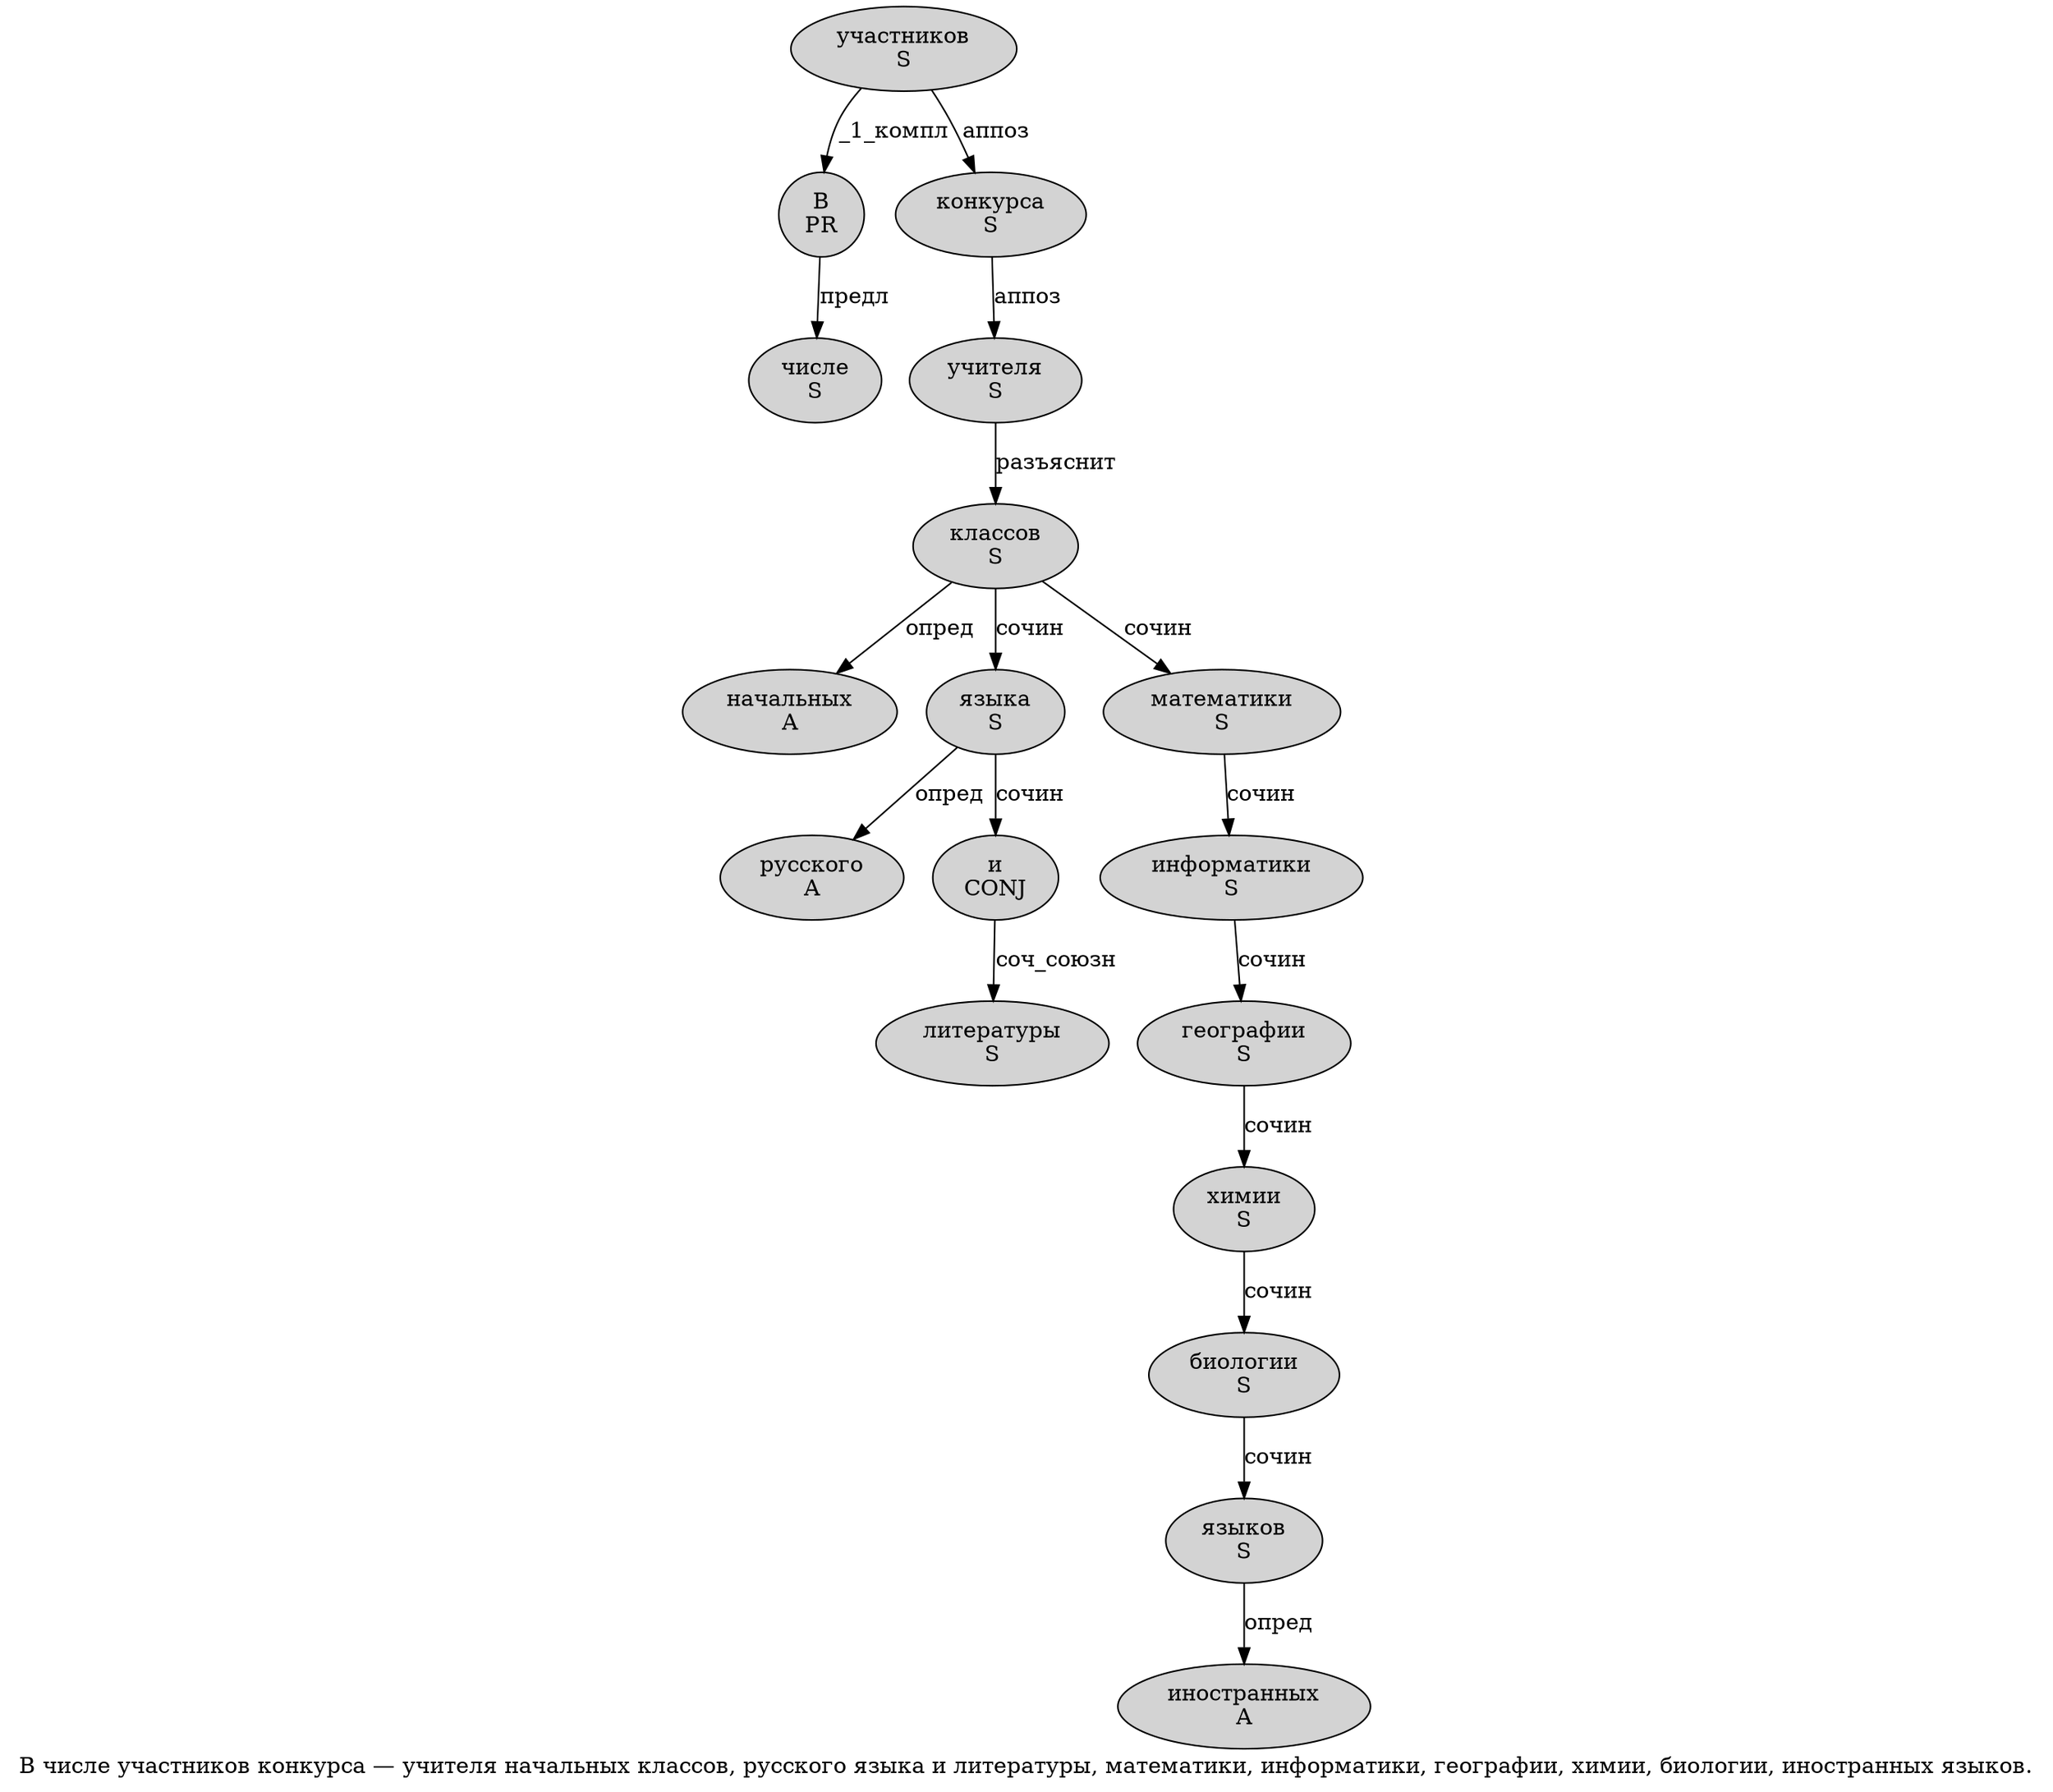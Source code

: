 digraph SENTENCE_906 {
	graph [label="В числе участников конкурса — учителя начальных классов, русского языка и литературы, математики, информатики, географии, химии, биологии, иностранных языков."]
	node [style=filled]
		0 [label="В
PR" color="" fillcolor=lightgray penwidth=1 shape=ellipse]
		1 [label="числе
S" color="" fillcolor=lightgray penwidth=1 shape=ellipse]
		2 [label="участников
S" color="" fillcolor=lightgray penwidth=1 shape=ellipse]
		3 [label="конкурса
S" color="" fillcolor=lightgray penwidth=1 shape=ellipse]
		5 [label="учителя
S" color="" fillcolor=lightgray penwidth=1 shape=ellipse]
		6 [label="начальных
A" color="" fillcolor=lightgray penwidth=1 shape=ellipse]
		7 [label="классов
S" color="" fillcolor=lightgray penwidth=1 shape=ellipse]
		9 [label="русского
A" color="" fillcolor=lightgray penwidth=1 shape=ellipse]
		10 [label="языка
S" color="" fillcolor=lightgray penwidth=1 shape=ellipse]
		11 [label="и
CONJ" color="" fillcolor=lightgray penwidth=1 shape=ellipse]
		12 [label="литературы
S" color="" fillcolor=lightgray penwidth=1 shape=ellipse]
		14 [label="математики
S" color="" fillcolor=lightgray penwidth=1 shape=ellipse]
		16 [label="информатики
S" color="" fillcolor=lightgray penwidth=1 shape=ellipse]
		18 [label="географии
S" color="" fillcolor=lightgray penwidth=1 shape=ellipse]
		20 [label="химии
S" color="" fillcolor=lightgray penwidth=1 shape=ellipse]
		22 [label="биологии
S" color="" fillcolor=lightgray penwidth=1 shape=ellipse]
		24 [label="иностранных
A" color="" fillcolor=lightgray penwidth=1 shape=ellipse]
		25 [label="языков
S" color="" fillcolor=lightgray penwidth=1 shape=ellipse]
			25 -> 24 [label="опред"]
			11 -> 12 [label="соч_союзн"]
			2 -> 0 [label="_1_компл"]
			2 -> 3 [label="аппоз"]
			10 -> 9 [label="опред"]
			10 -> 11 [label="сочин"]
			16 -> 18 [label="сочин"]
			20 -> 22 [label="сочин"]
			5 -> 7 [label="разъяснит"]
			7 -> 6 [label="опред"]
			7 -> 10 [label="сочин"]
			7 -> 14 [label="сочин"]
			3 -> 5 [label="аппоз"]
			18 -> 20 [label="сочин"]
			0 -> 1 [label="предл"]
			22 -> 25 [label="сочин"]
			14 -> 16 [label="сочин"]
}